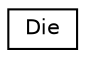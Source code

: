 digraph "Graphical Class Hierarchy"
{
 // LATEX_PDF_SIZE
  edge [fontname="Helvetica",fontsize="10",labelfontname="Helvetica",labelfontsize="10"];
  node [fontname="Helvetica",fontsize="10",shape=record];
  rankdir="LR";
  Node0 [label="Die",height=0.2,width=0.4,color="black", fillcolor="white", style="filled",URL="$classDie.html",tooltip=" "];
}
